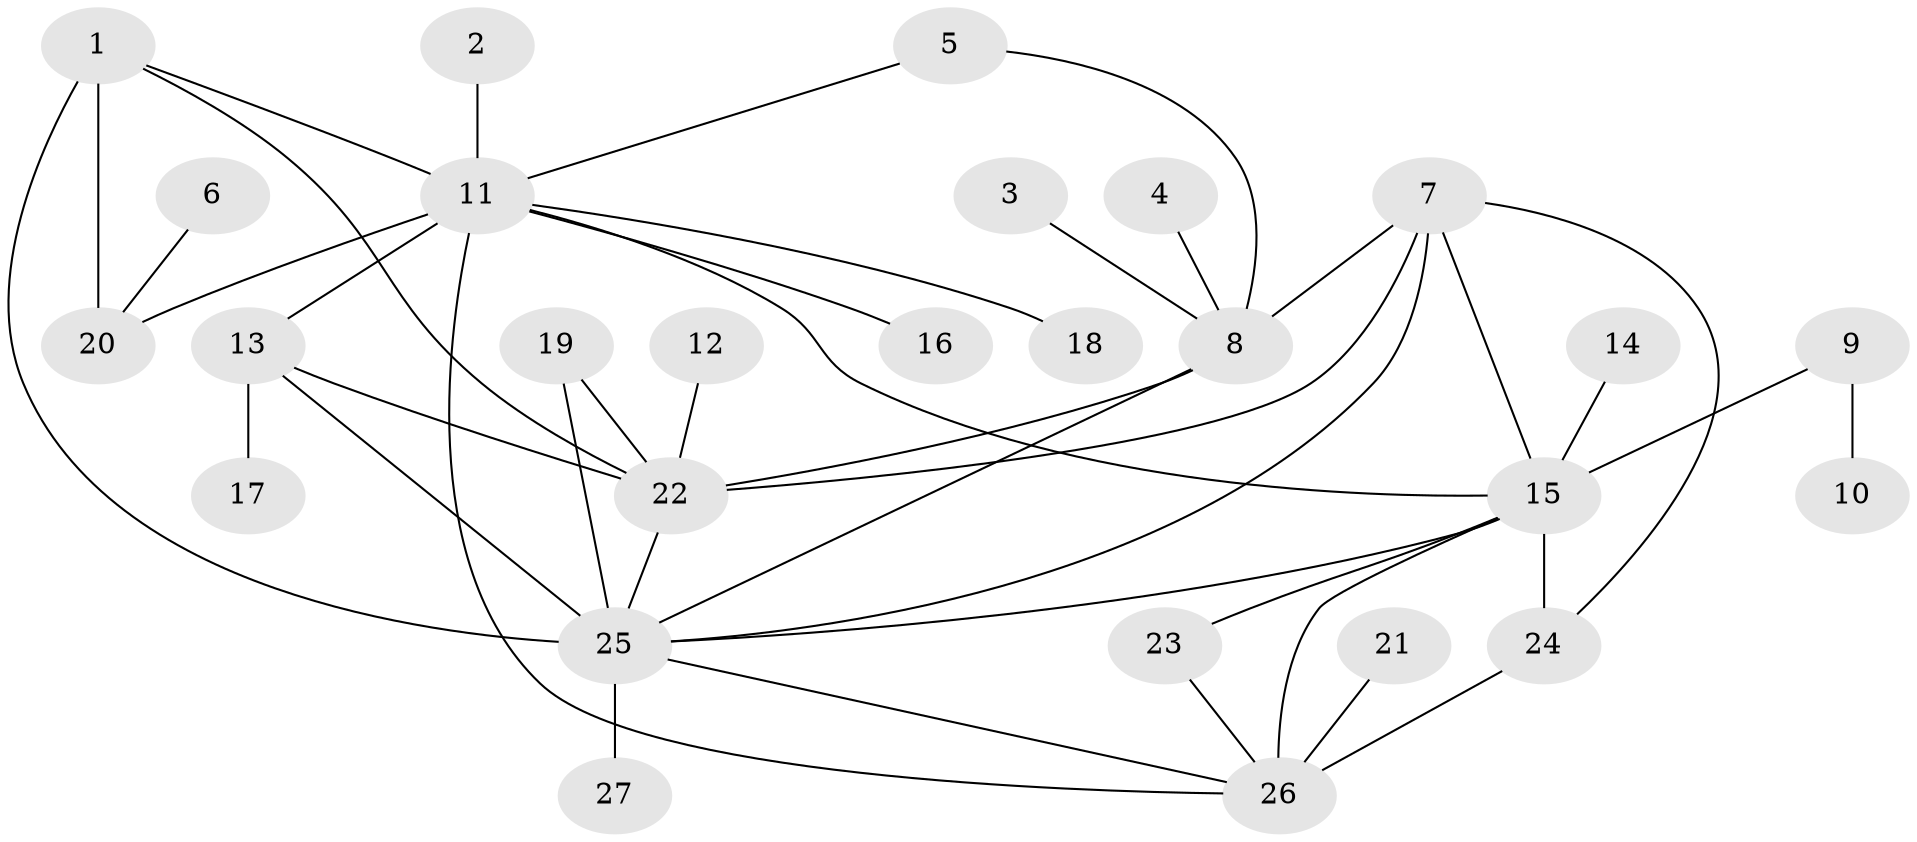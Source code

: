 // original degree distribution, {11: 0.011235955056179775, 6: 0.0449438202247191, 4: 0.0449438202247191, 9: 0.02247191011235955, 7: 0.0449438202247191, 8: 0.011235955056179775, 5: 0.0449438202247191, 14: 0.011235955056179775, 3: 0.056179775280898875, 10: 0.011235955056179775, 1: 0.5168539325842697, 2: 0.1797752808988764}
// Generated by graph-tools (version 1.1) at 2025/37/03/04/25 23:37:48]
// undirected, 27 vertices, 42 edges
graph export_dot {
  node [color=gray90,style=filled];
  1;
  2;
  3;
  4;
  5;
  6;
  7;
  8;
  9;
  10;
  11;
  12;
  13;
  14;
  15;
  16;
  17;
  18;
  19;
  20;
  21;
  22;
  23;
  24;
  25;
  26;
  27;
  1 -- 11 [weight=1.0];
  1 -- 20 [weight=2.0];
  1 -- 22 [weight=1.0];
  1 -- 25 [weight=1.0];
  2 -- 11 [weight=1.0];
  3 -- 8 [weight=1.0];
  4 -- 8 [weight=1.0];
  5 -- 8 [weight=1.0];
  5 -- 11 [weight=1.0];
  6 -- 20 [weight=1.0];
  7 -- 8 [weight=1.0];
  7 -- 15 [weight=1.0];
  7 -- 22 [weight=1.0];
  7 -- 24 [weight=1.0];
  7 -- 25 [weight=1.0];
  8 -- 22 [weight=1.0];
  8 -- 25 [weight=1.0];
  9 -- 10 [weight=1.0];
  9 -- 15 [weight=3.0];
  11 -- 13 [weight=1.0];
  11 -- 15 [weight=1.0];
  11 -- 16 [weight=1.0];
  11 -- 18 [weight=1.0];
  11 -- 20 [weight=2.0];
  11 -- 26 [weight=1.0];
  12 -- 22 [weight=1.0];
  13 -- 17 [weight=1.0];
  13 -- 22 [weight=1.0];
  13 -- 25 [weight=2.0];
  14 -- 15 [weight=1.0];
  15 -- 23 [weight=1.0];
  15 -- 24 [weight=2.0];
  15 -- 25 [weight=1.0];
  15 -- 26 [weight=2.0];
  19 -- 22 [weight=1.0];
  19 -- 25 [weight=4.0];
  21 -- 26 [weight=1.0];
  22 -- 25 [weight=2.0];
  23 -- 26 [weight=1.0];
  24 -- 26 [weight=2.0];
  25 -- 26 [weight=2.0];
  25 -- 27 [weight=1.0];
}

